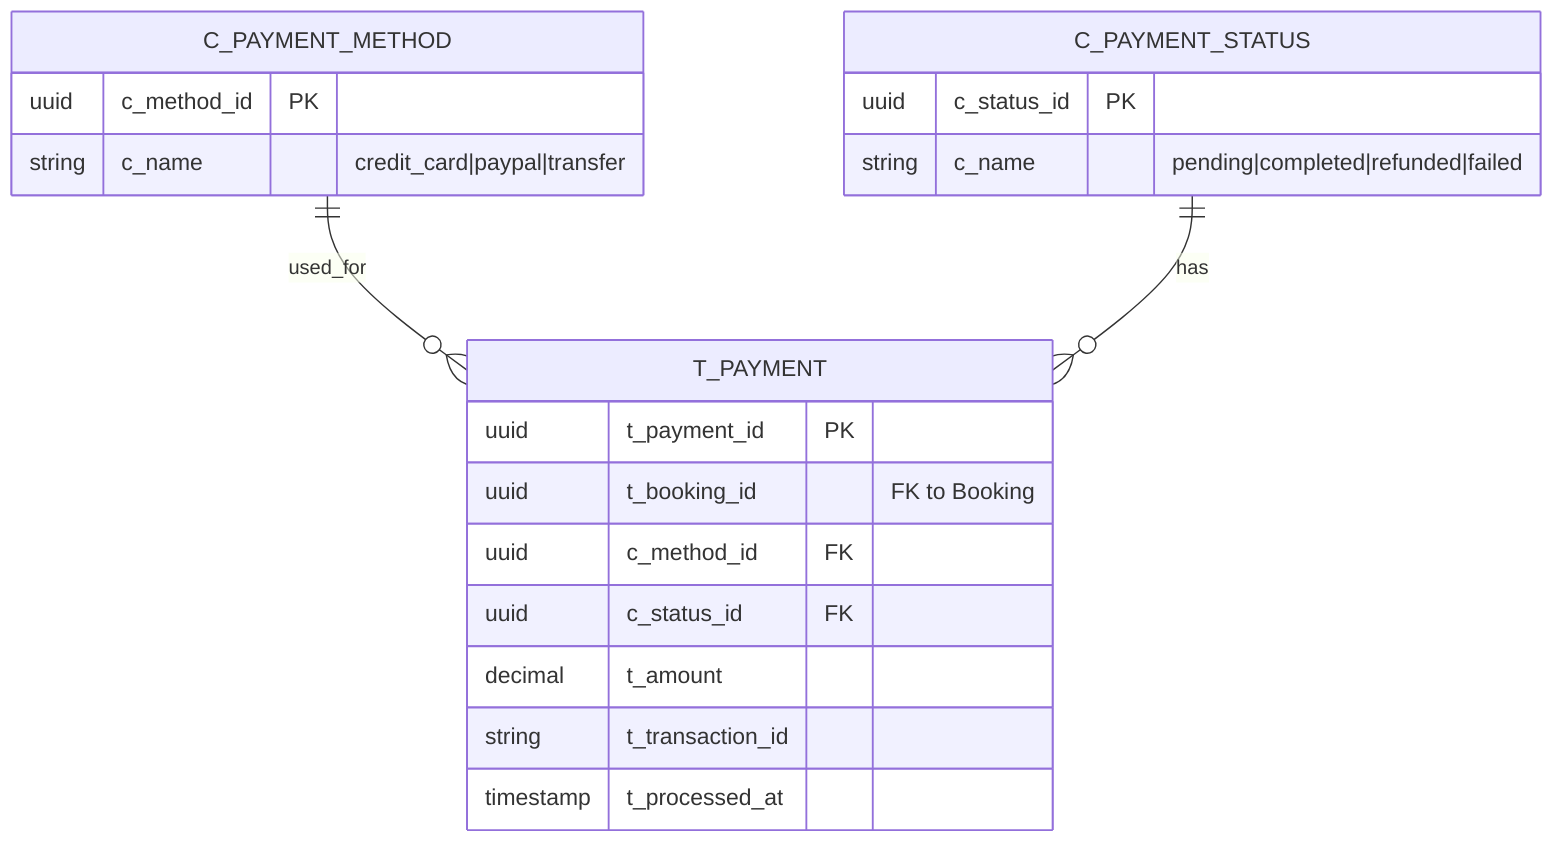erDiagram
    C_PAYMENT_METHOD {
        uuid c_method_id PK
        string c_name "credit_card|paypal|transfer"
    }
    
    C_PAYMENT_STATUS {
        uuid c_status_id PK
        string c_name "pending|completed|refunded|failed"
    }
    
    T_PAYMENT {
        uuid t_payment_id PK
        uuid t_booking_id "FK to Booking"
        uuid c_method_id FK
        uuid c_status_id FK
        decimal t_amount
        string t_transaction_id
        timestamp t_processed_at
    }
    
    C_PAYMENT_METHOD ||--o{ T_PAYMENT : "used_for"
    C_PAYMENT_STATUS ||--o{ T_PAYMENT : "has"